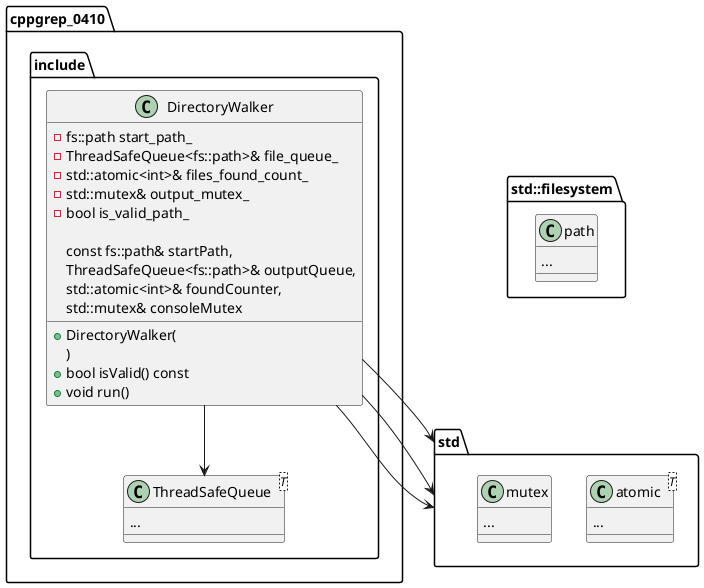 @startuml
namespace cppgrep_0410.include {
    class DirectoryWalker {
        - fs::path start_path_
        - ThreadSafeQueue<fs::path>& file_queue_
        - std::atomic<int>& files_found_count_
        - std::mutex& output_mutex_
        - bool is_valid_path_

        + DirectoryWalker(
            const fs::path& startPath,
            ThreadSafeQueue<fs::path>& outputQueue,
            std::atomic<int>& foundCounter,
            std::mutex& consoleMutex
        )
        + bool isValid() const
        + void run()
    }

    class ThreadSafeQueue<T> {
        ...
    }
}

namespace std {
    class atomic<T> {
        ...
    }
    class mutex {
        ...
    }
}

namespace std::filesystem {
    class path {
        ...
    }
}

cppgrep_0410.include.DirectoryWalker --> cppgrep_0410.include.ThreadSafeQueue
cppgrep_0410.include.DirectoryWalker --> std::atomic
cppgrep_0410.include.DirectoryWalker --> std::mutex
cppgrep_0410.include.DirectoryWalker --> std::filesystem.path
@enduml